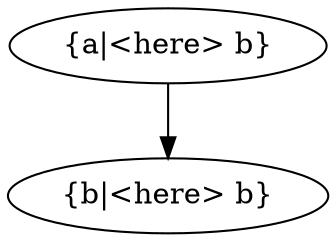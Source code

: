 digraph G {
    struct0 [label="{a|<here> b}"];
    struct1 [label="{b|<here> b}"];
struct0 -> struct1;
}